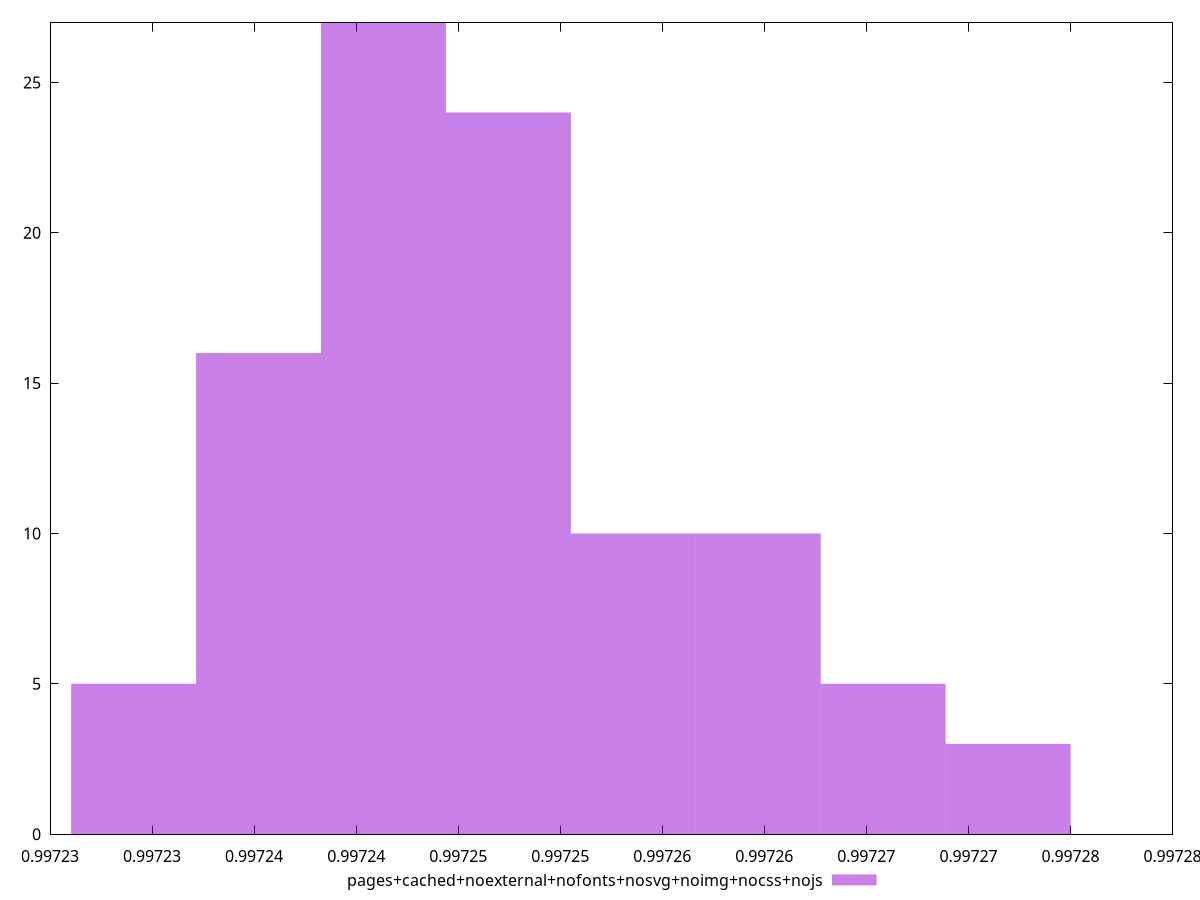 $_pagesCachedNoexternalNofontsNosvgNoimgNocssNojs <<EOF
0.9972352189802421 16
0.99725970242575 10
0.9972474607029961 24
0.9972719441485038 3
0.9972413398416191 27
0.997265823287127 5
0.9972290981188652 5
0.997253581564373 10
EOF
set key outside below
set terminal pngcairo
set output "report_00006_2020-11-02T20-21-41.718Z/performance_score/pages+cached+noexternal+nofonts+nosvg+noimg+nocss+nojs//hist.png"
set yrange [0:27]
set boxwidth 0.000006120861376962523
set style fill transparent solid 0.5 noborder
plot $_pagesCachedNoexternalNofontsNosvgNoimgNocssNojs title "pages+cached+noexternal+nofonts+nosvg+noimg+nocss+nojs" with boxes ,